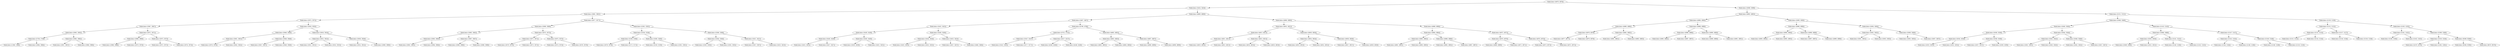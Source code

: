 digraph G{
1916841561 [label="Node{data=[4976, 4976]}"]
1916841561 -> 145607140
145607140 [label="Node{data=[3424, 3424]}"]
145607140 -> 1725096656
1725096656 [label="Node{data=[3061, 3061]}"]
1725096656 -> 2001179428
2001179428 [label="Node{data=[2975, 2975]}"]
2001179428 -> 8571379
8571379 [label="Node{data=[2967, 2967]}"]
8571379 -> 1711723246
1711723246 [label="Node{data=[2905, 2905]}"]
1711723246 -> 397633692
397633692 [label="Node{data=[2758, 2758]}"]
397633692 -> 1546000381
1546000381 [label="Node{data=[1366, 1366]}"]
397633692 -> 1249743067
1249743067 [label="Node{data=[2884, 2884]}"]
1711723246 -> 440183512
440183512 [label="Node{data=[2965, 2965]}"]
440183512 -> 382191243
382191243 [label="Node{data=[2947, 2947]}"]
440183512 -> 2058531409
2058531409 [label="Node{data=[2966, 2966]}"]
8571379 -> 1559170708
1559170708 [label="Node{data=[2971, 2971]}"]
1559170708 -> 603592123
603592123 [label="Node{data=[2969, 2969]}"]
603592123 -> 195128529
195128529 [label="Node{data=[2968, 2968]}"]
603592123 -> 1684961230
1684961230 [label="Node{data=[2970, 2970]}"]
1559170708 -> 1079074425
1079074425 [label="Node{data=[2973, 2973]}"]
1079074425 -> 863357957
863357957 [label="Node{data=[2972, 2972]}"]
1079074425 -> 867363166
867363166 [label="Node{data=[2974, 2974]}"]
2001179428 -> 620050657
620050657 [label="Node{data=[3050, 3050]}"]
620050657 -> 1855789200
1855789200 [label="Node{data=[3046, 3046]}"]
1855789200 -> 1930814626
1930814626 [label="Node{data=[3001, 3001]}"]
1930814626 -> 1464408967
1464408967 [label="Node{data=[2976, 2976]}"]
1930814626 -> 1517687743
1517687743 [label="Node{data=[3045, 3045]}"]
1855789200 -> 1554635257
1554635257 [label="Node{data=[3048, 3048]}"]
1554635257 -> 12912186
12912186 [label="Node{data=[3047, 3047]}"]
1554635257 -> 525312134
525312134 [label="Node{data=[3049, 3049]}"]
620050657 -> 1968091963
1968091963 [label="Node{data=[3054, 3054]}"]
1968091963 -> 1740294778
1740294778 [label="Node{data=[3052, 3052]}"]
1740294778 -> 1340535905
1340535905 [label="Node{data=[3051, 3051]}"]
1740294778 -> 760161931
760161931 [label="Node{data=[3053, 3053]}"]
1968091963 -> 764972914
764972914 [label="Node{data=[3056, 3056]}"]
764972914 -> 473983393
473983393 [label="Node{data=[3055, 3055]}"]
764972914 -> 1685963700
1685963700 [label="Node{data=[3060, 3060]}"]
1725096656 -> 819124942
819124942 [label="Node{data=[3077, 3077]}"]
819124942 -> 1498947769
1498947769 [label="Node{data=[3069, 3069]}"]
1498947769 -> 1187661650
1187661650 [label="Node{data=[3065, 3065]}"]
1187661650 -> 1285577820
1285577820 [label="Node{data=[3063, 3063]}"]
1285577820 -> 1778576300
1778576300 [label="Node{data=[3062, 3062]}"]
1285577820 -> 1925665725
1925665725 [label="Node{data=[3064, 3064]}"]
1187661650 -> 1721985632
1721985632 [label="Node{data=[3067, 3067]}"]
1721985632 -> 674207828
674207828 [label="Node{data=[3066, 3066]}"]
1721985632 -> 1426938230
1426938230 [label="Node{data=[3068, 3068]}"]
1498947769 -> 497001169
497001169 [label="Node{data=[3073, 3073]}"]
497001169 -> 1611807592
1611807592 [label="Node{data=[3071, 3071]}"]
1611807592 -> 875291142
875291142 [label="Node{data=[3070, 3070]}"]
1611807592 -> 189979420
189979420 [label="Node{data=[3072, 3072]}"]
497001169 -> 1799059853
1799059853 [label="Node{data=[3075, 3075]}"]
1799059853 -> 436459257
436459257 [label="Node{data=[3074, 3074]}"]
1799059853 -> 1909668973
1909668973 [label="Node{data=[3076, 3076]}"]
819124942 -> 1824822128
1824822128 [label="Node{data=[3262, 3262]}"]
1824822128 -> 1543731316
1543731316 [label="Node{data=[3258, 3258]}"]
1543731316 -> 1488181523
1488181523 [label="Node{data=[3108, 3108]}"]
1488181523 -> 820753980
820753980 [label="Node{data=[3078, 3078]}"]
1488181523 -> 2029845570
2029845570 [label="Node{data=[3172, 3172]}"]
1543731316 -> 1065085937
1065085937 [label="Node{data=[3260, 3260]}"]
1065085937 -> 2043074124
2043074124 [label="Node{data=[3259, 3259]}"]
1065085937 -> 351388958
351388958 [label="Node{data=[3261, 3261]}"]
1824822128 -> 191898926
191898926 [label="Node{data=[3266, 3266]}"]
191898926 -> 1806984146
1806984146 [label="Node{data=[3264, 3264]}"]
1806984146 -> 605011038
605011038 [label="Node{data=[3263, 3263]}"]
1806984146 -> 1053578484
1053578484 [label="Node{data=[3265, 3265]}"]
191898926 -> 874471254
874471254 [label="Node{data=[3421, 3421]}"]
874471254 -> 2096959732
2096959732 [label="Node{data=[3267, 3267]}"]
874471254 -> 625585785
625585785 [label="Node{data=[3423, 3423]}"]
145607140 -> 2038310352
2038310352 [label="Node{data=[4809, 4809]}"]
2038310352 -> 936718406
936718406 [label="Node{data=[3497, 3497]}"]
936718406 -> 599518456
599518456 [label="Node{data=[3432, 3432]}"]
599518456 -> 1265214608
1265214608 [label="Node{data=[3428, 3428]}"]
1265214608 -> 1127307400
1127307400 [label="Node{data=[3426, 3426]}"]
1127307400 -> 1568147368
1568147368 [label="Node{data=[3425, 3425]}"]
1127307400 -> 567868627
567868627 [label="Node{data=[3427, 3427]}"]
1265214608 -> 663982428
663982428 [label="Node{data=[3430, 3430]}"]
663982428 -> 1856993342
1856993342 [label="Node{data=[3429, 3429]}"]
663982428 -> 1937204996
1937204996 [label="Node{data=[3431, 3431]}"]
599518456 -> 363803613
363803613 [label="Node{data=[3436, 3436]}"]
363803613 -> 772622661
772622661 [label="Node{data=[3434, 3434]}"]
772622661 -> 1006021170
1006021170 [label="Node{data=[3433, 3433]}"]
772622661 -> 1936831759
1936831759 [label="Node{data=[3435, 3435]}"]
363803613 -> 531386727
531386727 [label="Node{data=[3453, 3453]}"]
531386727 -> 1538221238
1538221238 [label="Node{data=[3437, 3437]}"]
531386727 -> 1426514635
1426514635 [label="Node{data=[3484, 3484]}"]
936718406 -> 723643561
723643561 [label="Node{data=[4799, 4799]}"]
723643561 -> 1459333059
1459333059 [label="Node{data=[3752, 3752]}"]
1459333059 -> 1993466750
1993466750 [label="Node{data=[3547, 3547]}"]
1993466750 -> 337856469
337856469 [label="Node{data=[3542, 3542]}"]
1993466750 -> 809743708
809743708 [label="Node{data=[3577, 3577]}"]
1459333059 -> 999151912
999151912 [label="Node{data=[4527, 4527]}"]
999151912 -> 1119754036
1119754036 [label="Node{data=[4340, 4340]}"]
999151912 -> 1278078297
1278078297 [label="Node{data=[4546, 4546]}"]
723643561 -> 1634289877
1634289877 [label="Node{data=[4805, 4805]}"]
1634289877 -> 888707401
888707401 [label="Node{data=[4803, 4803]}"]
888707401 -> 105725781
105725781 [label="Node{data=[4802, 4802]}"]
888707401 -> 631856608
631856608 [label="Node{data=[4804, 4804]}"]
1634289877 -> 246253152
246253152 [label="Node{data=[4807, 4807]}"]
246253152 -> 2129622061
2129622061 [label="Node{data=[4806, 4806]}"]
246253152 -> 288836402
288836402 [label="Node{data=[4808, 4808]}"]
2038310352 -> 2124300969
2124300969 [label="Node{data=[4960, 4960]}"]
2124300969 -> 484595100
484595100 [label="Node{data=[4952, 4952]}"]
484595100 -> 422122545
422122545 [label="Node{data=[4813, 4813]}"]
422122545 -> 845980413
845980413 [label="Node{data=[4811, 4811]}"]
845980413 -> 1047209235
1047209235 [label="Node{data=[4810, 4810]}"]
845980413 -> 816564727
816564727 [label="Node{data=[4812, 4812]}"]
422122545 -> 1634917199
1634917199 [label="Node{data=[4815, 4815]}"]
1634917199 -> 912189142
912189142 [label="Node{data=[4814, 4814]}"]
1634917199 -> 1375346355
1375346355 [label="Node{data=[4816, 4816]}"]
484595100 -> 1064341770
1064341770 [label="Node{data=[4956, 4956]}"]
1064341770 -> 1211075848
1211075848 [label="Node{data=[4954, 4954]}"]
1211075848 -> 159824525
159824525 [label="Node{data=[4953, 4953]}"]
1211075848 -> 143139464
143139464 [label="Node{data=[4955, 4955]}"]
1064341770 -> 860555858
860555858 [label="Node{data=[4958, 4958]}"]
860555858 -> 121149182
121149182 [label="Node{data=[4957, 4957]}"]
860555858 -> 1003882054
1003882054 [label="Node{data=[4959, 4959]}"]
2124300969 -> 1921253334
1921253334 [label="Node{data=[4968, 4968]}"]
1921253334 -> 426861134
426861134 [label="Node{data=[4964, 4964]}"]
426861134 -> 1522370808
1522370808 [label="Node{data=[4962, 4962]}"]
1522370808 -> 1372738015
1372738015 [label="Node{data=[4961, 4961]}"]
1522370808 -> 1010989436
1010989436 [label="Node{data=[4963, 4963]}"]
426861134 -> 783486888
783486888 [label="Node{data=[4966, 4966]}"]
783486888 -> 419408078
419408078 [label="Node{data=[4965, 4965]}"]
783486888 -> 1541430951
1541430951 [label="Node{data=[4967, 4967]}"]
1921253334 -> 1950762302
1950762302 [label="Node{data=[4972, 4972]}"]
1950762302 -> 1119799889
1119799889 [label="Node{data=[4970, 4970]}"]
1119799889 -> 669164304
669164304 [label="Node{data=[4969, 4969]}"]
1119799889 -> 2125382701
2125382701 [label="Node{data=[4971, 4971]}"]
1950762302 -> 948371827
948371827 [label="Node{data=[4974, 4974]}"]
948371827 -> 215988336
215988336 [label="Node{data=[4973, 4973]}"]
948371827 -> 1050108120
1050108120 [label="Node{data=[4975, 4975]}"]
1916841561 -> 915428491
915428491 [label="Node{data=[5008, 5008]}"]
915428491 -> 916211635
916211635 [label="Node{data=[4992, 4992]}"]
916211635 -> 1198617896
1198617896 [label="Node{data=[4984, 4984]}"]
1198617896 -> 1122323646
1122323646 [label="Node{data=[4980, 4980]}"]
1122323646 -> 1986362469
1986362469 [label="Node{data=[4978, 4978]}"]
1986362469 -> 579869893
579869893 [label="Node{data=[4977, 4977]}"]
1986362469 -> 1854203274
1854203274 [label="Node{data=[4979, 4979]}"]
1122323646 -> 107795544
107795544 [label="Node{data=[4982, 4982]}"]
107795544 -> 1530332836
1530332836 [label="Node{data=[4981, 4981]}"]
107795544 -> 2036555571
2036555571 [label="Node{data=[4983, 4983]}"]
1198617896 -> 813849888
813849888 [label="Node{data=[4988, 4988]}"]
813849888 -> 1345098108
1345098108 [label="Node{data=[4986, 4986]}"]
1345098108 -> 860729339
860729339 [label="Node{data=[4985, 4985]}"]
1345098108 -> 1345643622
1345643622 [label="Node{data=[4987, 4987]}"]
813849888 -> 1929238557
1929238557 [label="Node{data=[4990, 4990]}"]
1929238557 -> 1190006863
1190006863 [label="Node{data=[4989, 4989]}"]
1929238557 -> 402808094
402808094 [label="Node{data=[4991, 4991]}"]
916211635 -> 1877118380
1877118380 [label="Node{data=[5000, 5000]}"]
1877118380 -> 1942195581
1942195581 [label="Node{data=[4996, 4996]}"]
1942195581 -> 1167689506
1167689506 [label="Node{data=[4994, 4994]}"]
1167689506 -> 1341769762
1341769762 [label="Node{data=[4993, 4993]}"]
1167689506 -> 873313180
873313180 [label="Node{data=[4995, 4995]}"]
1942195581 -> 1539991557
1539991557 [label="Node{data=[4998, 4998]}"]
1539991557 -> 1390625993
1390625993 [label="Node{data=[4997, 4997]}"]
1539991557 -> 1398419055
1398419055 [label="Node{data=[4999, 4999]}"]
1877118380 -> 169010891
169010891 [label="Node{data=[5004, 5004]}"]
169010891 -> 34618828
34618828 [label="Node{data=[5002, 5002]}"]
34618828 -> 1251865675
1251865675 [label="Node{data=[5001, 5001]}"]
34618828 -> 1211531809
1211531809 [label="Node{data=[5003, 5003]}"]
169010891 -> 1427046738
1427046738 [label="Node{data=[5006, 5006]}"]
1427046738 -> 1450358882
1450358882 [label="Node{data=[5005, 5005]}"]
1427046738 -> 1944592715
1944592715 [label="Node{data=[5007, 5007]}"]
915428491 -> 263426717
263426717 [label="Node{data=[5151, 5151]}"]
263426717 -> 572200872
572200872 [label="Node{data=[5048, 5048]}"]
572200872 -> 1634273825
1634273825 [label="Node{data=[5040, 5040]}"]
1634273825 -> 1396280638
1396280638 [label="Node{data=[5036, 5036]}"]
1396280638 -> 1074649790
1074649790 [label="Node{data=[5034, 5034]}"]
1074649790 -> 978395968
978395968 [label="Node{data=[5033, 5033]}"]
1074649790 -> 331353641
331353641 [label="Node{data=[5035, 5035]}"]
1396280638 -> 202318098
202318098 [label="Node{data=[5038, 5038]}"]
202318098 -> 586793479
586793479 [label="Node{data=[5037, 5037]}"]
202318098 -> 293715515
293715515 [label="Node{data=[5039, 5039]}"]
1634273825 -> 35871588
35871588 [label="Node{data=[5044, 5044]}"]
35871588 -> 2010250627
2010250627 [label="Node{data=[5042, 5042]}"]
2010250627 -> 458547332
458547332 [label="Node{data=[5041, 5041]}"]
2010250627 -> 129562035
129562035 [label="Node{data=[5043, 5043]}"]
35871588 -> 534275675
534275675 [label="Node{data=[5046, 5046]}"]
534275675 -> 1730002374
1730002374 [label="Node{data=[5045, 5045]}"]
534275675 -> 1542533473
1542533473 [label="Node{data=[5047, 5047]}"]
572200872 -> 463749825
463749825 [label="Node{data=[5143, 5143]}"]
463749825 -> 1200756048
1200756048 [label="Node{data=[5088, 5088]}"]
1200756048 -> 1298887657
1298887657 [label="Node{data=[5050, 5050]}"]
1298887657 -> 532883740
532883740 [label="Node{data=[5049, 5049]}"]
1298887657 -> 642306671
642306671 [label="Node{data=[5051, 5051]}"]
1200756048 -> 1898412899
1898412899 [label="Node{data=[5141, 5141]}"]
1898412899 -> 1732622997
1732622997 [label="Node{data=[5140, 5140]}"]
1898412899 -> 1640555688
1640555688 [label="Node{data=[5142, 5142]}"]
463749825 -> 24349012
24349012 [label="Node{data=[5147, 5147]}"]
24349012 -> 1271203450
1271203450 [label="Node{data=[5145, 5145]}"]
1271203450 -> 27171973
27171973 [label="Node{data=[5144, 5144]}"]
1271203450 -> 668325306
668325306 [label="Node{data=[5146, 5146]}"]
24349012 -> 988926269
988926269 [label="Node{data=[5149, 5149]}"]
988926269 -> 1508173519
1508173519 [label="Node{data=[5148, 5148]}"]
988926269 -> 745219010
745219010 [label="Node{data=[5150, 5150]}"]
263426717 -> 622480368
622480368 [label="Node{data=[5159, 5159]}"]
622480368 -> 290856535
290856535 [label="Node{data=[5155, 5155]}"]
290856535 -> 1878671404
1878671404 [label="Node{data=[5153, 5153]}"]
1878671404 -> 444209954
444209954 [label="Node{data=[5152, 5152]}"]
1878671404 -> 1833473622
1833473622 [label="Node{data=[5154, 5154]}"]
290856535 -> 1288542478
1288542478 [label="Node{data=[5157, 5157]}"]
1288542478 -> 1896565659
1896565659 [label="Node{data=[5156, 5156]}"]
1288542478 -> 996339091
996339091 [label="Node{data=[5158, 5158]}"]
622480368 -> 313599631
313599631 [label="Node{data=[5163, 5163]}"]
313599631 -> 848615486
848615486 [label="Node{data=[5161, 5161]}"]
848615486 -> 434637412
434637412 [label="Node{data=[5160, 5160]}"]
848615486 -> 894067391
894067391 [label="Node{data=[5162, 5162]}"]
313599631 -> 785694663
785694663 [label="Node{data=[5599, 5599]}"]
785694663 -> 982894347
982894347 [label="Node{data=[5526, 5526]}"]
982894347 -> 1677152535
1677152535 [label="Node{data=[5470, 5470]}"]
982894347 -> 97421388
97421388 [label="Node{data=[5585, 5585]}"]
785694663 -> 242169269
242169269 [label="Node{data=[9269, 9269]}"]
242169269 -> 441845484
441845484 [label="Node{data=[9206, 9206]}"]
242169269 -> 1131447128
1131447128 [label="Node{data=[9670, 9670]}"]
}